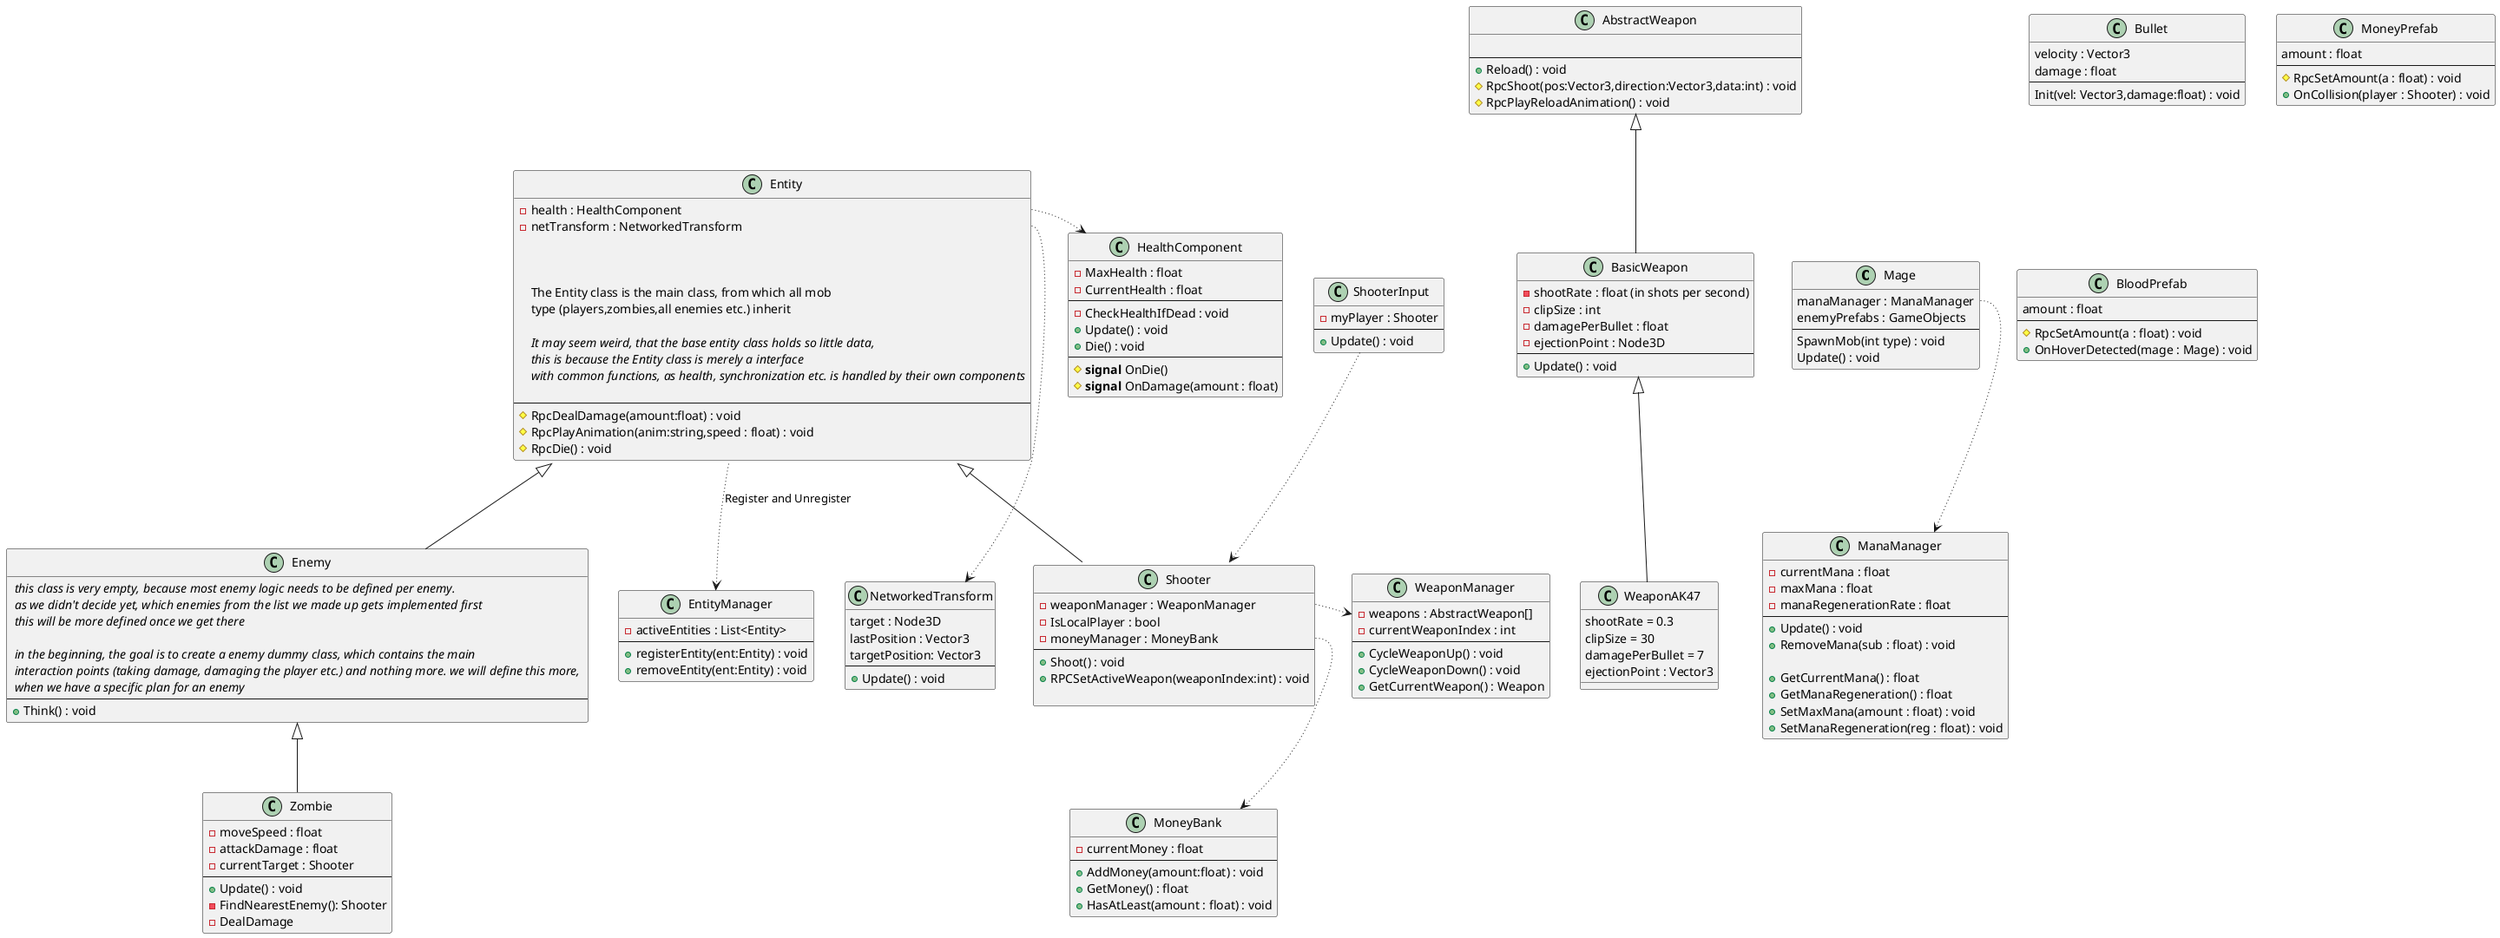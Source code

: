 @startuml NCC-Multibillion-dollar-project

class Mage {
    manaManager : ManaManager
    enemyPrefabs : GameObjects
    --
    SpawnMob(int type) : void
    Update() : void
}

class Entity {
    - health : HealthComponent
    - netTransform : NetworkedTransform



    The Entity class is the main class, from which all mob 
    type (players,zombies,all enemies etc.) inherit

    <i>It may seem weird, that the base entity class holds so little data,</i>
    <i>this is because the Entity class is merely a interface </i>
    <i>with common functions, as health, synchronization etc. is handled by their own components</i>

    --
    # RpcDealDamage(amount:float) : void
    # RpcPlayAnimation(anim:string,speed : float) : void
    # RpcDie() : void
}

class EntityManager {
    - activeEntities : List<Entity>
    --
    + registerEntity(ent:Entity) : void
    + removeEntity(ent:Entity) : void
}

class Shooter {
    - weaponManager : WeaponManager
    - IsLocalPlayer : bool
    - moneyManager : MoneyBank
    --
    + Shoot() : void
    + RPCSetActiveWeapon(weaponIndex:int) : void

}

class Enemy {
    <i> this class is very empty, because most enemy logic needs to be defined per enemy.</i>
    <i> as we didn't decide yet, which enemies from the list we made up gets implemented first</i>
    <i> this will be more defined once we get there</i>
    
    <i> in the beginning, the goal is to create a enemy dummy class, which contains the main</i>
    <i> interaction points (taking damage, damaging the player etc.) and nothing more. we will define this more, </i>
    <i> when we have a specific plan for an enemy</i>
    --
    + Think() : void
}

class Zombie {
    - moveSpeed : float
    - attackDamage : float
    - currentTarget : Shooter
    --
    + Update() : void
    - FindNearestEnemy(): Shooter
    - DealDamage
}

class HealthComponent {
    - MaxHealth : float
    - CurrentHealth : float
    --
    - CheckHealthIfDead : void
    + Update() : void
    + Die() : void
    --
    # <b>signal</b> OnDie()
    # <b>signal</b> OnDamage(amount : float)
}

class AbstractWeapon {
    
    --
    + Reload() : void
    # RpcShoot(pos:Vector3,direction:Vector3,data:int) : void
    # RpcPlayReloadAnimation() : void
}

class BasicWeapon {
    - shootRate : float (in shots per second)
    - clipSize : int
    - damagePerBullet : float
    - ejectionPoint : Node3D
    --
    + Update() : void
}

class Bullet {
    velocity : Vector3
    damage : float
    --
    Init(vel: Vector3,damage:float) : void
}

class MoneyPrefab {
    amount : float
    --
    # RpcSetAmount(a : float) : void
    + OnCollision(player : Shooter) : void
}

class BloodPrefab {
    amount : float
    --
    # RpcSetAmount(a : float) : void
    + OnHoverDetected(mage : Mage) : void
}

class ManaManager {
    - currentMana : float
    - maxMana : float
    - manaRegenerationRate : float
    --
    + Update() : void
    + RemoveMana(sub : float) : void

    + GetCurrentMana() : float
    + GetManaRegeneration() : float
    + SetMaxMana(amount : float) : void
    + SetManaRegeneration(reg : float) : void
}

class WeaponManager {
    - weapons : AbstractWeapon[]
    - currentWeaponIndex : int
    --
    + CycleWeaponUp() : void
    + CycleWeaponDown() : void
    + GetCurrentWeapon() : Weapon
}

class MoneyBank {
    - currentMoney : float
    --
    + AddMoney(amount:float) : void
    + GetMoney() : float
    + HasAtLeast(amount : float) : void
}

class NetworkedTransform {
    target : Node3D
    lastPosition : Vector3
    targetPosition: Vector3
    --
    + Update() : void
}

class ShooterInput {
    - myPlayer : Shooter
    --
    + Update() : void
}

class WeaponAK47 {
    shootRate = 0.3
    clipSize = 30
    damagePerBullet = 7
    ejectionPoint : Vector3
}


Shooter -up-|> Entity
Enemy -up-|> Entity
Zombie -up-|> Enemy

Entity::health -[dotted]right-> HealthComponent
Shooter::weaponManager -[dotted]right-> WeaponManager
BasicWeapon -up-|> AbstractWeapon
HealthComponent -[hidden]right-> BasicWeapon
Mage::manaManager -[dotted]-> ManaManager
BasicWeapon -[hidden]right-> Mage

Shooter::moneyManager -[dotted]-> MoneyBank 

Entity -[dotted]-> EntityManager : Register and Unregister
ShooterInput -[dotted]-> Shooter

Entity::netTransform -[dotted]-> NetworkedTransform

WeaponAK47 -up-|> BasicWeapon

@enduml
